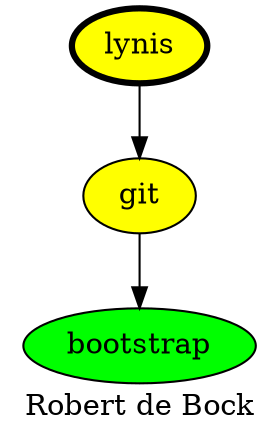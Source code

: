 digraph PhiloDilemma {
  label = "Robert de Bock" ;
  overlap=false
  {
    bootstrap [fillcolor=green style=filled]
    git [fillcolor=yellow style=filled]
    lynis [fillcolor=yellow style=filled penwidth=3]
  }
  git -> bootstrap
  lynis -> git
}
